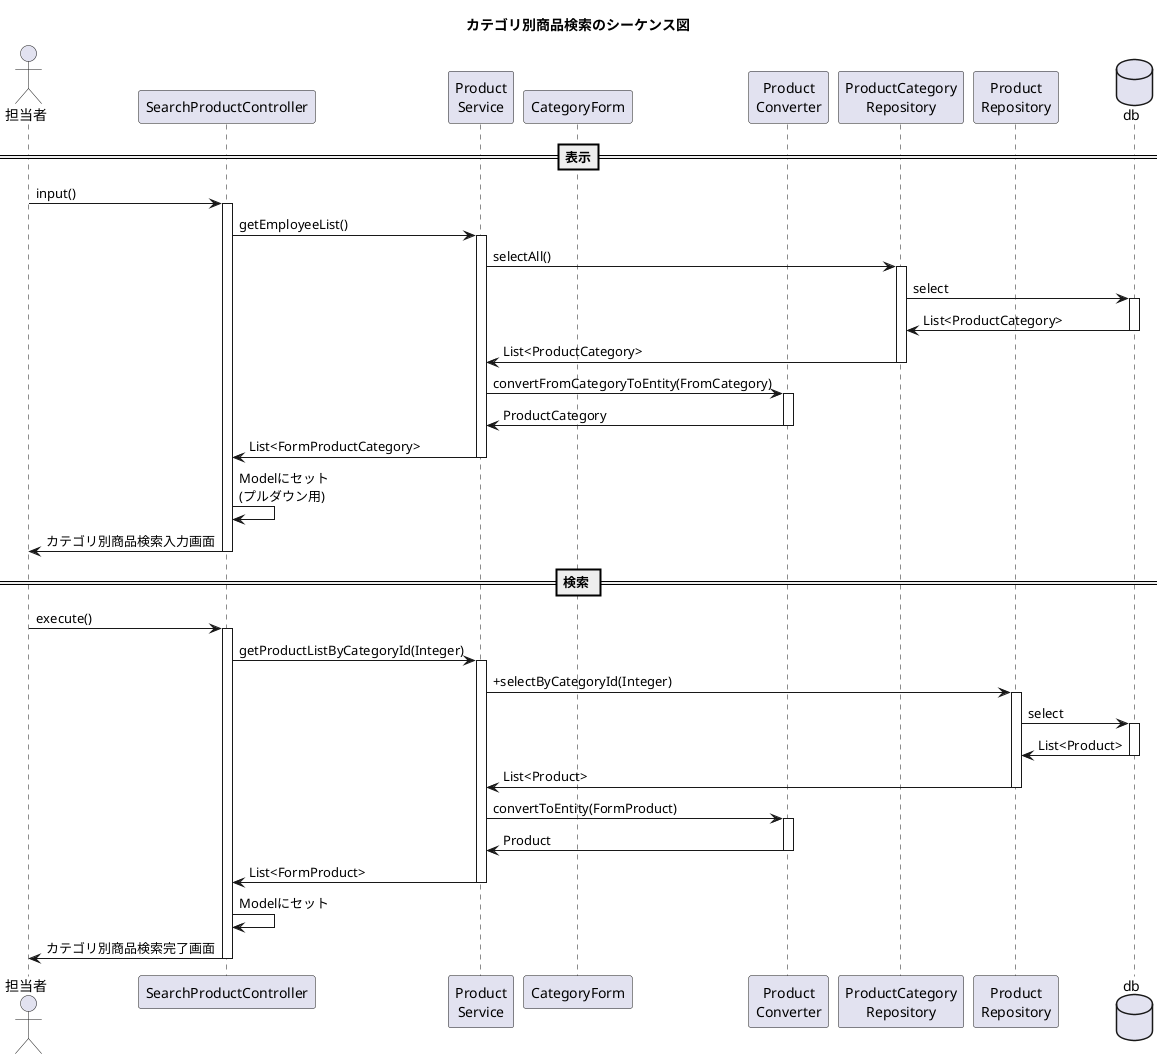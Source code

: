 @startuml

title カテゴリ別商品検索のシーケンス図
actor "担当者" as user
participant "SearchProductController" as controller
participant "Product\nService" as service
participant "CategoryForm" as form
participant "Product\nConverter" as helper
participant "ProductCategory\nRepository" as repository1
participant "Product\nRepository" as repository2
database "db" as db
==表示==
user -> controller++:input()
controller -> service++:getEmployeeList()
service -> repository1++:selectAll()
repository1 -> db++:select
db -> repository1--:List<ProductCategory>
repository1 -> service--:List<ProductCategory>
service -> helper++:convertFromCategoryToEntity(FromCategory)
service <- helper--:ProductCategory
service -> controller--:List<FormProductCategory>
controller -> controller:Modelにセット\n(プルダウン用)
controller -> user--:カテゴリ別商品検索入力画面

== 検索 ==
user -> controller++:execute()
controller -> service++:getProductListByCategoryId(Integer)
service -> repository2++:+selectByCategoryId(Integer)
repository2 -> db++:select
db -> repository2--:List<Product>
repository2 -> service--:List<Product>
service -> helper++:convertToEntity(FormProduct)
service <- helper--:Product
service -> controller--:List<FormProduct>
controller -> controller:Modelにセット
controller -> user--:カテゴリ別商品検索完了画面


@enduml
